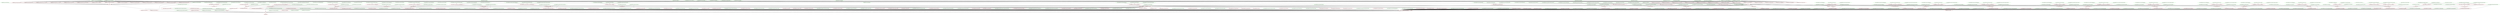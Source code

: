 digraph G {
n437[label="/home/ued520/json-c/apps/json_parse.c", color="green"];
n18[label="/home/ued520/json-c/arraylist.c", color="green"];
n20[label="/home/ued520/json-c/debug.c", color="green"];
n22[label="/home/ued520/json-c/json_c_version.c", color="green"];
n24[label="/home/ued520/json-c/json_object.c", color="green"];
n26[label="/home/ued520/json-c/json_object_iterator.c", color="green"];
n44[label="/home/ued520/json-c/json_patch.c", color="green"];
n42[label="/home/ued520/json-c/json_pointer.c", color="green"];
n28[label="/home/ued520/json-c/json_tokener.c", color="green"];
n30[label="/home/ued520/json-c/json_util.c", color="green"];
n32[label="/home/ued520/json-c/json_visit.c", color="green"];
n34[label="/home/ued520/json-c/linkhash.c", color="green"];
n36[label="/home/ued520/json-c/printbuf.c", color="green"];
n38[label="/home/ued520/json-c/random_seed.c", color="green"];
n40[label="/home/ued520/json-c/strerror_override.c", color="green"];
n86[label="/home/ued520/json-c/tests/parse_flags.c", color="green"];
n84[label="/home/ued520/json-c/tests/test1.c", color="green"];
n99[label="/home/ued520/json-c/tests/test2.c", color="green"];
n137[label="/home/ued520/json-c/tests/test4.c", color="green"];
n150[label="/home/ued520/json-c/tests/testReplaceExisting.c", color="green"];
n163[label="/home/ued520/json-c/tests/test_cast.c", color="green"];
n176[label="/home/ued520/json-c/tests/test_charcase.c", color="green"];
n189[label="/home/ued520/json-c/tests/test_compare.c", color="green"];
n202[label="/home/ued520/json-c/tests/test_deep_copy.c", color="green"];
n215[label="/home/ued520/json-c/tests/test_double_serializer.c", color="green"];
n228[label="/home/ued520/json-c/tests/test_float.c", color="green"];
n241[label="/home/ued520/json-c/tests/test_int_add.c", color="green"];
n254[label="/home/ued520/json-c/tests/test_int_get.c", color="green"];
n423[label="/home/ued520/json-c/tests/test_json_patch.c", color="green"];
n410[label="/home/ued520/json-c/tests/test_json_pointer.c", color="green"];
n267[label="/home/ued520/json-c/tests/test_locale.c", color="green"];
n280[label="/home/ued520/json-c/tests/test_null.c", color="green"];
n397[label="/home/ued520/json-c/tests/test_object_iterator.c", color="green"];
n293[label="/home/ued520/json-c/tests/test_parse.c", color="green"];
n306[label="/home/ued520/json-c/tests/test_parse_int64.c", color="green"];
n319[label="/home/ued520/json-c/tests/test_printbuf.c", color="green"];
n332[label="/home/ued520/json-c/tests/test_set_serializer.c", color="green"];
n345[label="/home/ued520/json-c/tests/test_set_value.c", color="green"];
n358[label="/home/ued520/json-c/tests/test_strerror.c", color="green"];
n371[label="/home/ued520/json-c/tests/test_util_file.c", color="green"];
n384[label="/home/ued520/json-c/tests/test_visit.c", color="green"];
n45[label="CMakeFiles/json-c-static.dir/all", color="red"];
n54[label="CMakeFiles/json-c-static.dir/arraylist.c.o", color="red"];
n51[label="CMakeFiles/json-c-static.dir/build", color="red"];
n49[label="CMakeFiles/json-c-static.dir/build.make", color="green"];
n47[label="CMakeFiles/json-c-static.dir/compiler_depend.make", color="green"];
n55[label="CMakeFiles/json-c-static.dir/compiler_depend.ts", color="green"];
n57[label="CMakeFiles/json-c-static.dir/debug.c.o", color="red"];
n50[label="CMakeFiles/json-c-static.dir/depend", color="red"];
n48[label="CMakeFiles/json-c-static.dir/depend.make", color="green"];
n56[label="CMakeFiles/json-c-static.dir/flags.make", color="green"];
n58[label="CMakeFiles/json-c-static.dir/json_c_version.c.o", color="red"];
n59[label="CMakeFiles/json-c-static.dir/json_object.c.o", color="red"];
n60[label="CMakeFiles/json-c-static.dir/json_object_iterator.c.o", color="red"];
n69[label="CMakeFiles/json-c-static.dir/json_patch.c.o", color="red"];
n68[label="CMakeFiles/json-c-static.dir/json_pointer.c.o", color="red"];
n61[label="CMakeFiles/json-c-static.dir/json_tokener.c.o", color="red"];
n62[label="CMakeFiles/json-c-static.dir/json_util.c.o", color="red"];
n63[label="CMakeFiles/json-c-static.dir/json_visit.c.o", color="red"];
n53[label="CMakeFiles/json-c-static.dir/link.txt", color="green"];
n64[label="CMakeFiles/json-c-static.dir/linkhash.c.o", color="red"];
n65[label="CMakeFiles/json-c-static.dir/printbuf.c.o", color="red"];
n46[label="CMakeFiles/json-c-static.dir/progress.make", color="green"];
n66[label="CMakeFiles/json-c-static.dir/random_seed.c.o", color="red"];
n67[label="CMakeFiles/json-c-static.dir/strerror_override.c.o", color="red"];
n5[label="CMakeFiles/json-c.dir/all", color="red"];
n15[label="CMakeFiles/json-c.dir/arraylist.c.o", color="red"];
n11[label="CMakeFiles/json-c.dir/build", color="red"];
n9[label="CMakeFiles/json-c.dir/build.make", color="green"];
n7[label="CMakeFiles/json-c.dir/compiler_depend.make", color="green"];
n16[label="CMakeFiles/json-c.dir/compiler_depend.ts", color="green"];
n19[label="CMakeFiles/json-c.dir/debug.c.o", color="red"];
n10[label="CMakeFiles/json-c.dir/depend", color="red"];
n8[label="CMakeFiles/json-c.dir/depend.make", color="green"];
n17[label="CMakeFiles/json-c.dir/flags.make", color="green"];
n21[label="CMakeFiles/json-c.dir/json_c_version.c.o", color="red"];
n23[label="CMakeFiles/json-c.dir/json_object.c.o", color="red"];
n25[label="CMakeFiles/json-c.dir/json_object_iterator.c.o", color="red"];
n43[label="CMakeFiles/json-c.dir/json_patch.c.o", color="red"];
n41[label="CMakeFiles/json-c.dir/json_pointer.c.o", color="red"];
n27[label="CMakeFiles/json-c.dir/json_tokener.c.o", color="red"];
n29[label="CMakeFiles/json-c.dir/json_util.c.o", color="red"];
n31[label="CMakeFiles/json-c.dir/json_visit.c.o", color="red"];
n14[label="CMakeFiles/json-c.dir/link.txt", color="green"];
n33[label="CMakeFiles/json-c.dir/linkhash.c.o", color="red"];
n35[label="CMakeFiles/json-c.dir/printbuf.c.o", color="red"];
n6[label="CMakeFiles/json-c.dir/progress.make", color="green"];
n37[label="CMakeFiles/json-c.dir/random_seed.c.o", color="red"];
n39[label="CMakeFiles/json-c.dir/strerror_override.c.o", color="red"];
n3[label="all", color="red"];
n425[label="apps/CMakeFiles/json_parse.dir/all", color="red"];
n431[label="apps/CMakeFiles/json_parse.dir/build", color="red"];
n429[label="apps/CMakeFiles/json_parse.dir/build.make", color="green"];
n427[label="apps/CMakeFiles/json_parse.dir/compiler_depend.make", color="green"];
n435[label="apps/CMakeFiles/json_parse.dir/compiler_depend.ts", color="green"];
n430[label="apps/CMakeFiles/json_parse.dir/depend", color="red"];
n428[label="apps/CMakeFiles/json_parse.dir/depend.make", color="green"];
n436[label="apps/CMakeFiles/json_parse.dir/flags.make", color="green"];
n434[label="apps/CMakeFiles/json_parse.dir/json_parse.c.o", color="red"];
n433[label="apps/CMakeFiles/json_parse.dir/link.txt", color="green"];
n426[label="apps/CMakeFiles/json_parse.dir/progress.make", color="green"];
n424[label="apps/all", color="red"];
n432[label="apps/json_parse", color="red"];
n4[label="cmake_check_build_system", color="red"];
n2[label="default_target", color="red"];
n70[label="doc/all", color="red"];
n52[label="libjson-c.a", color="red"];
n12[label="libjson-c.so", color="red"];
n13[label="libjson-c.so.5.4.0", color="red"];
n101[label="tests/CMakeFiles/test1.dir/all", color="red"];
n107[label="tests/CMakeFiles/test1.dir/build", color="red"];
n105[label="tests/CMakeFiles/test1.dir/build.make", color="green"];
n103[label="tests/CMakeFiles/test1.dir/compiler_depend.make", color="green"];
n111[label="tests/CMakeFiles/test1.dir/compiler_depend.ts", color="green"];
n106[label="tests/CMakeFiles/test1.dir/depend", color="red"];
n104[label="tests/CMakeFiles/test1.dir/depend.make", color="green"];
n112[label="tests/CMakeFiles/test1.dir/flags.make", color="green"];
n109[label="tests/CMakeFiles/test1.dir/link.txt", color="green"];
n102[label="tests/CMakeFiles/test1.dir/progress.make", color="green"];
n110[label="tests/CMakeFiles/test1.dir/test1.c.o", color="red"];
n72[label="tests/CMakeFiles/test1Formatted.dir/all", color="red"];
n78[label="tests/CMakeFiles/test1Formatted.dir/build", color="red"];
n76[label="tests/CMakeFiles/test1Formatted.dir/build.make", color="green"];
n74[label="tests/CMakeFiles/test1Formatted.dir/compiler_depend.make", color="green"];
n82[label="tests/CMakeFiles/test1Formatted.dir/compiler_depend.ts", color="green"];
n77[label="tests/CMakeFiles/test1Formatted.dir/depend", color="red"];
n75[label="tests/CMakeFiles/test1Formatted.dir/depend.make", color="green"];
n83[label="tests/CMakeFiles/test1Formatted.dir/flags.make", color="green"];
n80[label="tests/CMakeFiles/test1Formatted.dir/link.txt", color="green"];
n85[label="tests/CMakeFiles/test1Formatted.dir/parse_flags.c.o", color="red"];
n73[label="tests/CMakeFiles/test1Formatted.dir/progress.make", color="green"];
n81[label="tests/CMakeFiles/test1Formatted.dir/test1.c.o", color="red"];
n113[label="tests/CMakeFiles/test2.dir/all", color="red"];
n119[label="tests/CMakeFiles/test2.dir/build", color="red"];
n117[label="tests/CMakeFiles/test2.dir/build.make", color="green"];
n115[label="tests/CMakeFiles/test2.dir/compiler_depend.make", color="green"];
n123[label="tests/CMakeFiles/test2.dir/compiler_depend.ts", color="green"];
n118[label="tests/CMakeFiles/test2.dir/depend", color="red"];
n116[label="tests/CMakeFiles/test2.dir/depend.make", color="green"];
n124[label="tests/CMakeFiles/test2.dir/flags.make", color="green"];
n121[label="tests/CMakeFiles/test2.dir/link.txt", color="green"];
n114[label="tests/CMakeFiles/test2.dir/progress.make", color="green"];
n122[label="tests/CMakeFiles/test2.dir/test2.c.o", color="red"];
n87[label="tests/CMakeFiles/test2Formatted.dir/all", color="red"];
n93[label="tests/CMakeFiles/test2Formatted.dir/build", color="red"];
n91[label="tests/CMakeFiles/test2Formatted.dir/build.make", color="green"];
n89[label="tests/CMakeFiles/test2Formatted.dir/compiler_depend.make", color="green"];
n97[label="tests/CMakeFiles/test2Formatted.dir/compiler_depend.ts", color="green"];
n92[label="tests/CMakeFiles/test2Formatted.dir/depend", color="red"];
n90[label="tests/CMakeFiles/test2Formatted.dir/depend.make", color="green"];
n98[label="tests/CMakeFiles/test2Formatted.dir/flags.make", color="green"];
n95[label="tests/CMakeFiles/test2Formatted.dir/link.txt", color="green"];
n100[label="tests/CMakeFiles/test2Formatted.dir/parse_flags.c.o", color="red"];
n88[label="tests/CMakeFiles/test2Formatted.dir/progress.make", color="green"];
n96[label="tests/CMakeFiles/test2Formatted.dir/test2.c.o", color="red"];
n125[label="tests/CMakeFiles/test4.dir/all", color="red"];
n131[label="tests/CMakeFiles/test4.dir/build", color="red"];
n129[label="tests/CMakeFiles/test4.dir/build.make", color="green"];
n127[label="tests/CMakeFiles/test4.dir/compiler_depend.make", color="green"];
n135[label="tests/CMakeFiles/test4.dir/compiler_depend.ts", color="green"];
n130[label="tests/CMakeFiles/test4.dir/depend", color="red"];
n128[label="tests/CMakeFiles/test4.dir/depend.make", color="green"];
n136[label="tests/CMakeFiles/test4.dir/flags.make", color="green"];
n133[label="tests/CMakeFiles/test4.dir/link.txt", color="green"];
n126[label="tests/CMakeFiles/test4.dir/progress.make", color="green"];
n134[label="tests/CMakeFiles/test4.dir/test4.c.o", color="red"];
n138[label="tests/CMakeFiles/testReplaceExisting.dir/all", color="red"];
n144[label="tests/CMakeFiles/testReplaceExisting.dir/build", color="red"];
n142[label="tests/CMakeFiles/testReplaceExisting.dir/build.make", color="green"];
n140[label="tests/CMakeFiles/testReplaceExisting.dir/compiler_depend.make", color="green"];
n148[label="tests/CMakeFiles/testReplaceExisting.dir/compiler_depend.ts", color="green"];
n143[label="tests/CMakeFiles/testReplaceExisting.dir/depend", color="red"];
n141[label="tests/CMakeFiles/testReplaceExisting.dir/depend.make", color="green"];
n149[label="tests/CMakeFiles/testReplaceExisting.dir/flags.make", color="green"];
n146[label="tests/CMakeFiles/testReplaceExisting.dir/link.txt", color="green"];
n139[label="tests/CMakeFiles/testReplaceExisting.dir/progress.make", color="green"];
n147[label="tests/CMakeFiles/testReplaceExisting.dir/testReplaceExisting.c.o", color="red"];
n151[label="tests/CMakeFiles/test_cast.dir/all", color="red"];
n157[label="tests/CMakeFiles/test_cast.dir/build", color="red"];
n155[label="tests/CMakeFiles/test_cast.dir/build.make", color="green"];
n153[label="tests/CMakeFiles/test_cast.dir/compiler_depend.make", color="green"];
n161[label="tests/CMakeFiles/test_cast.dir/compiler_depend.ts", color="green"];
n156[label="tests/CMakeFiles/test_cast.dir/depend", color="red"];
n154[label="tests/CMakeFiles/test_cast.dir/depend.make", color="green"];
n162[label="tests/CMakeFiles/test_cast.dir/flags.make", color="green"];
n159[label="tests/CMakeFiles/test_cast.dir/link.txt", color="green"];
n152[label="tests/CMakeFiles/test_cast.dir/progress.make", color="green"];
n160[label="tests/CMakeFiles/test_cast.dir/test_cast.c.o", color="red"];
n164[label="tests/CMakeFiles/test_charcase.dir/all", color="red"];
n170[label="tests/CMakeFiles/test_charcase.dir/build", color="red"];
n168[label="tests/CMakeFiles/test_charcase.dir/build.make", color="green"];
n166[label="tests/CMakeFiles/test_charcase.dir/compiler_depend.make", color="green"];
n174[label="tests/CMakeFiles/test_charcase.dir/compiler_depend.ts", color="green"];
n169[label="tests/CMakeFiles/test_charcase.dir/depend", color="red"];
n167[label="tests/CMakeFiles/test_charcase.dir/depend.make", color="green"];
n175[label="tests/CMakeFiles/test_charcase.dir/flags.make", color="green"];
n172[label="tests/CMakeFiles/test_charcase.dir/link.txt", color="green"];
n165[label="tests/CMakeFiles/test_charcase.dir/progress.make", color="green"];
n173[label="tests/CMakeFiles/test_charcase.dir/test_charcase.c.o", color="red"];
n177[label="tests/CMakeFiles/test_compare.dir/all", color="red"];
n183[label="tests/CMakeFiles/test_compare.dir/build", color="red"];
n181[label="tests/CMakeFiles/test_compare.dir/build.make", color="green"];
n179[label="tests/CMakeFiles/test_compare.dir/compiler_depend.make", color="green"];
n187[label="tests/CMakeFiles/test_compare.dir/compiler_depend.ts", color="green"];
n182[label="tests/CMakeFiles/test_compare.dir/depend", color="red"];
n180[label="tests/CMakeFiles/test_compare.dir/depend.make", color="green"];
n188[label="tests/CMakeFiles/test_compare.dir/flags.make", color="green"];
n185[label="tests/CMakeFiles/test_compare.dir/link.txt", color="green"];
n178[label="tests/CMakeFiles/test_compare.dir/progress.make", color="green"];
n186[label="tests/CMakeFiles/test_compare.dir/test_compare.c.o", color="red"];
n190[label="tests/CMakeFiles/test_deep_copy.dir/all", color="red"];
n196[label="tests/CMakeFiles/test_deep_copy.dir/build", color="red"];
n194[label="tests/CMakeFiles/test_deep_copy.dir/build.make", color="green"];
n192[label="tests/CMakeFiles/test_deep_copy.dir/compiler_depend.make", color="green"];
n200[label="tests/CMakeFiles/test_deep_copy.dir/compiler_depend.ts", color="green"];
n195[label="tests/CMakeFiles/test_deep_copy.dir/depend", color="red"];
n193[label="tests/CMakeFiles/test_deep_copy.dir/depend.make", color="green"];
n201[label="tests/CMakeFiles/test_deep_copy.dir/flags.make", color="green"];
n198[label="tests/CMakeFiles/test_deep_copy.dir/link.txt", color="green"];
n191[label="tests/CMakeFiles/test_deep_copy.dir/progress.make", color="green"];
n199[label="tests/CMakeFiles/test_deep_copy.dir/test_deep_copy.c.o", color="red"];
n203[label="tests/CMakeFiles/test_double_serializer.dir/all", color="red"];
n209[label="tests/CMakeFiles/test_double_serializer.dir/build", color="red"];
n207[label="tests/CMakeFiles/test_double_serializer.dir/build.make", color="green"];
n205[label="tests/CMakeFiles/test_double_serializer.dir/compiler_depend.make", color="green"];
n213[label="tests/CMakeFiles/test_double_serializer.dir/compiler_depend.ts", color="green"];
n208[label="tests/CMakeFiles/test_double_serializer.dir/depend", color="red"];
n206[label="tests/CMakeFiles/test_double_serializer.dir/depend.make", color="green"];
n214[label="tests/CMakeFiles/test_double_serializer.dir/flags.make", color="green"];
n211[label="tests/CMakeFiles/test_double_serializer.dir/link.txt", color="green"];
n204[label="tests/CMakeFiles/test_double_serializer.dir/progress.make", color="green"];
n212[label="tests/CMakeFiles/test_double_serializer.dir/test_double_serializer.c.o", color="red"];
n216[label="tests/CMakeFiles/test_float.dir/all", color="red"];
n222[label="tests/CMakeFiles/test_float.dir/build", color="red"];
n220[label="tests/CMakeFiles/test_float.dir/build.make", color="green"];
n218[label="tests/CMakeFiles/test_float.dir/compiler_depend.make", color="green"];
n226[label="tests/CMakeFiles/test_float.dir/compiler_depend.ts", color="green"];
n221[label="tests/CMakeFiles/test_float.dir/depend", color="red"];
n219[label="tests/CMakeFiles/test_float.dir/depend.make", color="green"];
n227[label="tests/CMakeFiles/test_float.dir/flags.make", color="green"];
n224[label="tests/CMakeFiles/test_float.dir/link.txt", color="green"];
n217[label="tests/CMakeFiles/test_float.dir/progress.make", color="green"];
n225[label="tests/CMakeFiles/test_float.dir/test_float.c.o", color="red"];
n229[label="tests/CMakeFiles/test_int_add.dir/all", color="red"];
n235[label="tests/CMakeFiles/test_int_add.dir/build", color="red"];
n233[label="tests/CMakeFiles/test_int_add.dir/build.make", color="green"];
n231[label="tests/CMakeFiles/test_int_add.dir/compiler_depend.make", color="green"];
n239[label="tests/CMakeFiles/test_int_add.dir/compiler_depend.ts", color="green"];
n234[label="tests/CMakeFiles/test_int_add.dir/depend", color="red"];
n232[label="tests/CMakeFiles/test_int_add.dir/depend.make", color="green"];
n240[label="tests/CMakeFiles/test_int_add.dir/flags.make", color="green"];
n237[label="tests/CMakeFiles/test_int_add.dir/link.txt", color="green"];
n230[label="tests/CMakeFiles/test_int_add.dir/progress.make", color="green"];
n238[label="tests/CMakeFiles/test_int_add.dir/test_int_add.c.o", color="red"];
n242[label="tests/CMakeFiles/test_int_get.dir/all", color="red"];
n248[label="tests/CMakeFiles/test_int_get.dir/build", color="red"];
n246[label="tests/CMakeFiles/test_int_get.dir/build.make", color="green"];
n244[label="tests/CMakeFiles/test_int_get.dir/compiler_depend.make", color="green"];
n252[label="tests/CMakeFiles/test_int_get.dir/compiler_depend.ts", color="green"];
n247[label="tests/CMakeFiles/test_int_get.dir/depend", color="red"];
n245[label="tests/CMakeFiles/test_int_get.dir/depend.make", color="green"];
n253[label="tests/CMakeFiles/test_int_get.dir/flags.make", color="green"];
n250[label="tests/CMakeFiles/test_int_get.dir/link.txt", color="green"];
n243[label="tests/CMakeFiles/test_int_get.dir/progress.make", color="green"];
n251[label="tests/CMakeFiles/test_int_get.dir/test_int_get.c.o", color="red"];
n411[label="tests/CMakeFiles/test_json_patch.dir/all", color="red"];
n417[label="tests/CMakeFiles/test_json_patch.dir/build", color="red"];
n415[label="tests/CMakeFiles/test_json_patch.dir/build.make", color="green"];
n413[label="tests/CMakeFiles/test_json_patch.dir/compiler_depend.make", color="green"];
n421[label="tests/CMakeFiles/test_json_patch.dir/compiler_depend.ts", color="green"];
n416[label="tests/CMakeFiles/test_json_patch.dir/depend", color="red"];
n414[label="tests/CMakeFiles/test_json_patch.dir/depend.make", color="green"];
n422[label="tests/CMakeFiles/test_json_patch.dir/flags.make", color="green"];
n419[label="tests/CMakeFiles/test_json_patch.dir/link.txt", color="green"];
n412[label="tests/CMakeFiles/test_json_patch.dir/progress.make", color="green"];
n420[label="tests/CMakeFiles/test_json_patch.dir/test_json_patch.c.o", color="red"];
n398[label="tests/CMakeFiles/test_json_pointer.dir/all", color="red"];
n404[label="tests/CMakeFiles/test_json_pointer.dir/build", color="red"];
n402[label="tests/CMakeFiles/test_json_pointer.dir/build.make", color="green"];
n400[label="tests/CMakeFiles/test_json_pointer.dir/compiler_depend.make", color="green"];
n408[label="tests/CMakeFiles/test_json_pointer.dir/compiler_depend.ts", color="green"];
n403[label="tests/CMakeFiles/test_json_pointer.dir/depend", color="red"];
n401[label="tests/CMakeFiles/test_json_pointer.dir/depend.make", color="green"];
n409[label="tests/CMakeFiles/test_json_pointer.dir/flags.make", color="green"];
n406[label="tests/CMakeFiles/test_json_pointer.dir/link.txt", color="green"];
n399[label="tests/CMakeFiles/test_json_pointer.dir/progress.make", color="green"];
n407[label="tests/CMakeFiles/test_json_pointer.dir/test_json_pointer.c.o", color="red"];
n255[label="tests/CMakeFiles/test_locale.dir/all", color="red"];
n261[label="tests/CMakeFiles/test_locale.dir/build", color="red"];
n259[label="tests/CMakeFiles/test_locale.dir/build.make", color="green"];
n257[label="tests/CMakeFiles/test_locale.dir/compiler_depend.make", color="green"];
n265[label="tests/CMakeFiles/test_locale.dir/compiler_depend.ts", color="green"];
n260[label="tests/CMakeFiles/test_locale.dir/depend", color="red"];
n258[label="tests/CMakeFiles/test_locale.dir/depend.make", color="green"];
n266[label="tests/CMakeFiles/test_locale.dir/flags.make", color="green"];
n263[label="tests/CMakeFiles/test_locale.dir/link.txt", color="green"];
n256[label="tests/CMakeFiles/test_locale.dir/progress.make", color="green"];
n264[label="tests/CMakeFiles/test_locale.dir/test_locale.c.o", color="red"];
n268[label="tests/CMakeFiles/test_null.dir/all", color="red"];
n274[label="tests/CMakeFiles/test_null.dir/build", color="red"];
n272[label="tests/CMakeFiles/test_null.dir/build.make", color="green"];
n270[label="tests/CMakeFiles/test_null.dir/compiler_depend.make", color="green"];
n278[label="tests/CMakeFiles/test_null.dir/compiler_depend.ts", color="green"];
n273[label="tests/CMakeFiles/test_null.dir/depend", color="red"];
n271[label="tests/CMakeFiles/test_null.dir/depend.make", color="green"];
n279[label="tests/CMakeFiles/test_null.dir/flags.make", color="green"];
n276[label="tests/CMakeFiles/test_null.dir/link.txt", color="green"];
n269[label="tests/CMakeFiles/test_null.dir/progress.make", color="green"];
n277[label="tests/CMakeFiles/test_null.dir/test_null.c.o", color="red"];
n385[label="tests/CMakeFiles/test_object_iterator.dir/all", color="red"];
n391[label="tests/CMakeFiles/test_object_iterator.dir/build", color="red"];
n389[label="tests/CMakeFiles/test_object_iterator.dir/build.make", color="green"];
n387[label="tests/CMakeFiles/test_object_iterator.dir/compiler_depend.make", color="green"];
n395[label="tests/CMakeFiles/test_object_iterator.dir/compiler_depend.ts", color="green"];
n390[label="tests/CMakeFiles/test_object_iterator.dir/depend", color="red"];
n388[label="tests/CMakeFiles/test_object_iterator.dir/depend.make", color="green"];
n396[label="tests/CMakeFiles/test_object_iterator.dir/flags.make", color="green"];
n393[label="tests/CMakeFiles/test_object_iterator.dir/link.txt", color="green"];
n386[label="tests/CMakeFiles/test_object_iterator.dir/progress.make", color="green"];
n394[label="tests/CMakeFiles/test_object_iterator.dir/test_object_iterator.c.o", color="red"];
n281[label="tests/CMakeFiles/test_parse.dir/all", color="red"];
n287[label="tests/CMakeFiles/test_parse.dir/build", color="red"];
n285[label="tests/CMakeFiles/test_parse.dir/build.make", color="green"];
n283[label="tests/CMakeFiles/test_parse.dir/compiler_depend.make", color="green"];
n291[label="tests/CMakeFiles/test_parse.dir/compiler_depend.ts", color="green"];
n286[label="tests/CMakeFiles/test_parse.dir/depend", color="red"];
n284[label="tests/CMakeFiles/test_parse.dir/depend.make", color="green"];
n292[label="tests/CMakeFiles/test_parse.dir/flags.make", color="green"];
n289[label="tests/CMakeFiles/test_parse.dir/link.txt", color="green"];
n282[label="tests/CMakeFiles/test_parse.dir/progress.make", color="green"];
n290[label="tests/CMakeFiles/test_parse.dir/test_parse.c.o", color="red"];
n294[label="tests/CMakeFiles/test_parse_int64.dir/all", color="red"];
n300[label="tests/CMakeFiles/test_parse_int64.dir/build", color="red"];
n298[label="tests/CMakeFiles/test_parse_int64.dir/build.make", color="green"];
n296[label="tests/CMakeFiles/test_parse_int64.dir/compiler_depend.make", color="green"];
n304[label="tests/CMakeFiles/test_parse_int64.dir/compiler_depend.ts", color="green"];
n299[label="tests/CMakeFiles/test_parse_int64.dir/depend", color="red"];
n297[label="tests/CMakeFiles/test_parse_int64.dir/depend.make", color="green"];
n305[label="tests/CMakeFiles/test_parse_int64.dir/flags.make", color="green"];
n302[label="tests/CMakeFiles/test_parse_int64.dir/link.txt", color="green"];
n295[label="tests/CMakeFiles/test_parse_int64.dir/progress.make", color="green"];
n303[label="tests/CMakeFiles/test_parse_int64.dir/test_parse_int64.c.o", color="red"];
n307[label="tests/CMakeFiles/test_printbuf.dir/all", color="red"];
n313[label="tests/CMakeFiles/test_printbuf.dir/build", color="red"];
n311[label="tests/CMakeFiles/test_printbuf.dir/build.make", color="green"];
n309[label="tests/CMakeFiles/test_printbuf.dir/compiler_depend.make", color="green"];
n317[label="tests/CMakeFiles/test_printbuf.dir/compiler_depend.ts", color="green"];
n312[label="tests/CMakeFiles/test_printbuf.dir/depend", color="red"];
n310[label="tests/CMakeFiles/test_printbuf.dir/depend.make", color="green"];
n318[label="tests/CMakeFiles/test_printbuf.dir/flags.make", color="green"];
n315[label="tests/CMakeFiles/test_printbuf.dir/link.txt", color="green"];
n308[label="tests/CMakeFiles/test_printbuf.dir/progress.make", color="green"];
n316[label="tests/CMakeFiles/test_printbuf.dir/test_printbuf.c.o", color="red"];
n320[label="tests/CMakeFiles/test_set_serializer.dir/all", color="red"];
n326[label="tests/CMakeFiles/test_set_serializer.dir/build", color="red"];
n324[label="tests/CMakeFiles/test_set_serializer.dir/build.make", color="green"];
n322[label="tests/CMakeFiles/test_set_serializer.dir/compiler_depend.make", color="green"];
n330[label="tests/CMakeFiles/test_set_serializer.dir/compiler_depend.ts", color="green"];
n325[label="tests/CMakeFiles/test_set_serializer.dir/depend", color="red"];
n323[label="tests/CMakeFiles/test_set_serializer.dir/depend.make", color="green"];
n331[label="tests/CMakeFiles/test_set_serializer.dir/flags.make", color="green"];
n328[label="tests/CMakeFiles/test_set_serializer.dir/link.txt", color="green"];
n321[label="tests/CMakeFiles/test_set_serializer.dir/progress.make", color="green"];
n329[label="tests/CMakeFiles/test_set_serializer.dir/test_set_serializer.c.o", color="red"];
n333[label="tests/CMakeFiles/test_set_value.dir/all", color="red"];
n339[label="tests/CMakeFiles/test_set_value.dir/build", color="red"];
n337[label="tests/CMakeFiles/test_set_value.dir/build.make", color="green"];
n335[label="tests/CMakeFiles/test_set_value.dir/compiler_depend.make", color="green"];
n343[label="tests/CMakeFiles/test_set_value.dir/compiler_depend.ts", color="green"];
n338[label="tests/CMakeFiles/test_set_value.dir/depend", color="red"];
n336[label="tests/CMakeFiles/test_set_value.dir/depend.make", color="green"];
n344[label="tests/CMakeFiles/test_set_value.dir/flags.make", color="green"];
n341[label="tests/CMakeFiles/test_set_value.dir/link.txt", color="green"];
n334[label="tests/CMakeFiles/test_set_value.dir/progress.make", color="green"];
n342[label="tests/CMakeFiles/test_set_value.dir/test_set_value.c.o", color="red"];
n346[label="tests/CMakeFiles/test_strerror.dir/all", color="red"];
n352[label="tests/CMakeFiles/test_strerror.dir/build", color="red"];
n350[label="tests/CMakeFiles/test_strerror.dir/build.make", color="green"];
n348[label="tests/CMakeFiles/test_strerror.dir/compiler_depend.make", color="green"];
n356[label="tests/CMakeFiles/test_strerror.dir/compiler_depend.ts", color="green"];
n351[label="tests/CMakeFiles/test_strerror.dir/depend", color="red"];
n349[label="tests/CMakeFiles/test_strerror.dir/depend.make", color="green"];
n357[label="tests/CMakeFiles/test_strerror.dir/flags.make", color="green"];
n354[label="tests/CMakeFiles/test_strerror.dir/link.txt", color="green"];
n347[label="tests/CMakeFiles/test_strerror.dir/progress.make", color="green"];
n355[label="tests/CMakeFiles/test_strerror.dir/test_strerror.c.o", color="red"];
n359[label="tests/CMakeFiles/test_util_file.dir/all", color="red"];
n365[label="tests/CMakeFiles/test_util_file.dir/build", color="red"];
n363[label="tests/CMakeFiles/test_util_file.dir/build.make", color="green"];
n361[label="tests/CMakeFiles/test_util_file.dir/compiler_depend.make", color="green"];
n369[label="tests/CMakeFiles/test_util_file.dir/compiler_depend.ts", color="green"];
n364[label="tests/CMakeFiles/test_util_file.dir/depend", color="red"];
n362[label="tests/CMakeFiles/test_util_file.dir/depend.make", color="green"];
n370[label="tests/CMakeFiles/test_util_file.dir/flags.make", color="green"];
n367[label="tests/CMakeFiles/test_util_file.dir/link.txt", color="green"];
n360[label="tests/CMakeFiles/test_util_file.dir/progress.make", color="green"];
n368[label="tests/CMakeFiles/test_util_file.dir/test_util_file.c.o", color="red"];
n372[label="tests/CMakeFiles/test_visit.dir/all", color="red"];
n378[label="tests/CMakeFiles/test_visit.dir/build", color="red"];
n376[label="tests/CMakeFiles/test_visit.dir/build.make", color="green"];
n374[label="tests/CMakeFiles/test_visit.dir/compiler_depend.make", color="green"];
n382[label="tests/CMakeFiles/test_visit.dir/compiler_depend.ts", color="green"];
n377[label="tests/CMakeFiles/test_visit.dir/depend", color="red"];
n375[label="tests/CMakeFiles/test_visit.dir/depend.make", color="green"];
n383[label="tests/CMakeFiles/test_visit.dir/flags.make", color="green"];
n380[label="tests/CMakeFiles/test_visit.dir/link.txt", color="green"];
n373[label="tests/CMakeFiles/test_visit.dir/progress.make", color="green"];
n381[label="tests/CMakeFiles/test_visit.dir/test_visit.c.o", color="red"];
n71[label="tests/all", color="red"];
n108[label="tests/test1", color="red"];
n79[label="tests/test1Formatted", color="red"];
n120[label="tests/test2", color="red"];
n94[label="tests/test2Formatted", color="red"];
n132[label="tests/test4", color="red"];
n145[label="tests/testReplaceExisting", color="red"];
n158[label="tests/test_cast", color="red"];
n171[label="tests/test_charcase", color="red"];
n184[label="tests/test_compare", color="red"];
n197[label="tests/test_deep_copy", color="red"];
n210[label="tests/test_double_serializer", color="red"];
n223[label="tests/test_float", color="red"];
n236[label="tests/test_int_add", color="red"];
n249[label="tests/test_int_get", color="red"];
n418[label="tests/test_json_patch", color="red"];
n405[label="tests/test_json_pointer", color="red"];
n262[label="tests/test_locale", color="red"];
n275[label="tests/test_null", color="red"];
n392[label="tests/test_object_iterator", color="red"];
n288[label="tests/test_parse", color="red"];
n301[label="tests/test_parse_int64", color="red"];
n314[label="tests/test_printbuf", color="red"];
n327[label="tests/test_set_serializer", color="red"];
n340[label="tests/test_set_value", color="red"];
n353[label="tests/test_strerror", color="red"];
n366[label="tests/test_util_file", color="red"];
n379[label="tests/test_visit", color="red"];
n18 -> n54 ; 
n55 -> n54 ; 
n56 -> n54 ; 
n52 -> n51 ; 
n20 -> n57 ; 
n55 -> n57 ; 
n56 -> n57 ; 
n22 -> n58 ; 
n55 -> n58 ; 
n56 -> n58 ; 
n24 -> n59 ; 
n55 -> n59 ; 
n56 -> n59 ; 
n26 -> n60 ; 
n55 -> n60 ; 
n56 -> n60 ; 
n44 -> n69 ; 
n55 -> n69 ; 
n56 -> n69 ; 
n42 -> n68 ; 
n55 -> n68 ; 
n56 -> n68 ; 
n28 -> n61 ; 
n55 -> n61 ; 
n56 -> n61 ; 
n30 -> n62 ; 
n55 -> n62 ; 
n56 -> n62 ; 
n32 -> n63 ; 
n55 -> n63 ; 
n56 -> n63 ; 
n34 -> n64 ; 
n55 -> n64 ; 
n56 -> n64 ; 
n36 -> n65 ; 
n55 -> n65 ; 
n56 -> n65 ; 
n38 -> n66 ; 
n55 -> n66 ; 
n56 -> n66 ; 
n40 -> n67 ; 
n55 -> n67 ; 
n56 -> n67 ; 
n18 -> n15 ; 
n16 -> n15 ; 
n17 -> n15 ; 
n12 -> n11 ; 
n20 -> n19 ; 
n16 -> n19 ; 
n17 -> n19 ; 
n22 -> n21 ; 
n16 -> n21 ; 
n17 -> n21 ; 
n24 -> n23 ; 
n16 -> n23 ; 
n17 -> n23 ; 
n26 -> n25 ; 
n16 -> n25 ; 
n17 -> n25 ; 
n44 -> n43 ; 
n16 -> n43 ; 
n17 -> n43 ; 
n42 -> n41 ; 
n16 -> n41 ; 
n17 -> n41 ; 
n28 -> n27 ; 
n16 -> n27 ; 
n17 -> n27 ; 
n30 -> n29 ; 
n16 -> n29 ; 
n17 -> n29 ; 
n32 -> n31 ; 
n16 -> n31 ; 
n17 -> n31 ; 
n34 -> n33 ; 
n16 -> n33 ; 
n17 -> n33 ; 
n36 -> n35 ; 
n16 -> n35 ; 
n17 -> n35 ; 
n38 -> n37 ; 
n16 -> n37 ; 
n17 -> n37 ; 
n40 -> n39 ; 
n16 -> n39 ; 
n17 -> n39 ; 
n45 -> n3 ; 
n51 -> n3 ; 
n49 -> n3 ; 
n47 -> n3 ; 
n50 -> n3 ; 
n48 -> n3 ; 
n46 -> n3 ; 
n5 -> n3 ; 
n11 -> n3 ; 
n9 -> n3 ; 
n7 -> n3 ; 
n10 -> n3 ; 
n8 -> n3 ; 
n6 -> n3 ; 
n424 -> n3 ; 
n4 -> n3 ; 
n70 -> n3 ; 
n71 -> n3 ; 
n5 -> n425 ; 
n432 -> n431 ; 
n437 -> n434 ; 
n435 -> n434 ; 
n436 -> n434 ; 
n425 -> n424 ; 
n431 -> n424 ; 
n429 -> n424 ; 
n427 -> n424 ; 
n430 -> n424 ; 
n428 -> n424 ; 
n426 -> n424 ; 
n429 -> n432 ; 
n434 -> n432 ; 
n433 -> n432 ; 
n13 -> n432 ; 
n3 -> n2 ; 
n54 -> n52 ; 
n49 -> n52 ; 
n57 -> n52 ; 
n58 -> n52 ; 
n59 -> n52 ; 
n60 -> n52 ; 
n69 -> n52 ; 
n68 -> n52 ; 
n61 -> n52 ; 
n62 -> n52 ; 
n63 -> n52 ; 
n53 -> n52 ; 
n64 -> n52 ; 
n65 -> n52 ; 
n66 -> n52 ; 
n67 -> n52 ; 
n13 -> n12 ; 
n15 -> n13 ; 
n9 -> n13 ; 
n19 -> n13 ; 
n21 -> n13 ; 
n23 -> n13 ; 
n25 -> n13 ; 
n43 -> n13 ; 
n41 -> n13 ; 
n27 -> n13 ; 
n29 -> n13 ; 
n31 -> n13 ; 
n14 -> n13 ; 
n33 -> n13 ; 
n35 -> n13 ; 
n37 -> n13 ; 
n39 -> n13 ; 
n5 -> n101 ; 
n108 -> n107 ; 
n84 -> n110 ; 
n111 -> n110 ; 
n112 -> n110 ; 
n5 -> n72 ; 
n79 -> n78 ; 
n86 -> n85 ; 
n82 -> n85 ; 
n83 -> n85 ; 
n84 -> n81 ; 
n82 -> n81 ; 
n83 -> n81 ; 
n5 -> n113 ; 
n120 -> n119 ; 
n99 -> n122 ; 
n123 -> n122 ; 
n124 -> n122 ; 
n5 -> n87 ; 
n94 -> n93 ; 
n86 -> n100 ; 
n97 -> n100 ; 
n98 -> n100 ; 
n99 -> n96 ; 
n97 -> n96 ; 
n98 -> n96 ; 
n5 -> n125 ; 
n132 -> n131 ; 
n137 -> n134 ; 
n135 -> n134 ; 
n136 -> n134 ; 
n5 -> n138 ; 
n145 -> n144 ; 
n150 -> n147 ; 
n148 -> n147 ; 
n149 -> n147 ; 
n5 -> n151 ; 
n158 -> n157 ; 
n163 -> n160 ; 
n161 -> n160 ; 
n162 -> n160 ; 
n5 -> n164 ; 
n171 -> n170 ; 
n176 -> n173 ; 
n174 -> n173 ; 
n175 -> n173 ; 
n5 -> n177 ; 
n184 -> n183 ; 
n189 -> n186 ; 
n187 -> n186 ; 
n188 -> n186 ; 
n5 -> n190 ; 
n197 -> n196 ; 
n202 -> n199 ; 
n200 -> n199 ; 
n201 -> n199 ; 
n5 -> n203 ; 
n210 -> n209 ; 
n215 -> n212 ; 
n213 -> n212 ; 
n214 -> n212 ; 
n5 -> n216 ; 
n223 -> n222 ; 
n228 -> n225 ; 
n226 -> n225 ; 
n227 -> n225 ; 
n5 -> n229 ; 
n236 -> n235 ; 
n241 -> n238 ; 
n239 -> n238 ; 
n240 -> n238 ; 
n5 -> n242 ; 
n249 -> n248 ; 
n254 -> n251 ; 
n252 -> n251 ; 
n253 -> n251 ; 
n5 -> n411 ; 
n418 -> n417 ; 
n423 -> n420 ; 
n421 -> n420 ; 
n422 -> n420 ; 
n5 -> n398 ; 
n405 -> n404 ; 
n410 -> n407 ; 
n408 -> n407 ; 
n409 -> n407 ; 
n5 -> n255 ; 
n262 -> n261 ; 
n267 -> n264 ; 
n265 -> n264 ; 
n266 -> n264 ; 
n5 -> n268 ; 
n275 -> n274 ; 
n280 -> n277 ; 
n278 -> n277 ; 
n279 -> n277 ; 
n5 -> n385 ; 
n392 -> n391 ; 
n397 -> n394 ; 
n395 -> n394 ; 
n396 -> n394 ; 
n5 -> n281 ; 
n288 -> n287 ; 
n293 -> n290 ; 
n291 -> n290 ; 
n292 -> n290 ; 
n5 -> n294 ; 
n301 -> n300 ; 
n306 -> n303 ; 
n304 -> n303 ; 
n305 -> n303 ; 
n5 -> n307 ; 
n314 -> n313 ; 
n319 -> n316 ; 
n317 -> n316 ; 
n318 -> n316 ; 
n5 -> n320 ; 
n327 -> n326 ; 
n332 -> n329 ; 
n330 -> n329 ; 
n331 -> n329 ; 
n5 -> n333 ; 
n340 -> n339 ; 
n345 -> n342 ; 
n343 -> n342 ; 
n344 -> n342 ; 
n5 -> n346 ; 
n353 -> n352 ; 
n358 -> n355 ; 
n356 -> n355 ; 
n357 -> n355 ; 
n5 -> n359 ; 
n366 -> n365 ; 
n371 -> n368 ; 
n369 -> n368 ; 
n370 -> n368 ; 
n5 -> n372 ; 
n379 -> n378 ; 
n384 -> n381 ; 
n382 -> n381 ; 
n383 -> n381 ; 
n101 -> n71 ; 
n107 -> n71 ; 
n105 -> n71 ; 
n103 -> n71 ; 
n106 -> n71 ; 
n104 -> n71 ; 
n102 -> n71 ; 
n72 -> n71 ; 
n78 -> n71 ; 
n76 -> n71 ; 
n74 -> n71 ; 
n77 -> n71 ; 
n75 -> n71 ; 
n73 -> n71 ; 
n113 -> n71 ; 
n119 -> n71 ; 
n117 -> n71 ; 
n115 -> n71 ; 
n118 -> n71 ; 
n116 -> n71 ; 
n114 -> n71 ; 
n87 -> n71 ; 
n93 -> n71 ; 
n91 -> n71 ; 
n89 -> n71 ; 
n92 -> n71 ; 
n90 -> n71 ; 
n88 -> n71 ; 
n125 -> n71 ; 
n131 -> n71 ; 
n129 -> n71 ; 
n127 -> n71 ; 
n130 -> n71 ; 
n128 -> n71 ; 
n126 -> n71 ; 
n138 -> n71 ; 
n144 -> n71 ; 
n142 -> n71 ; 
n140 -> n71 ; 
n143 -> n71 ; 
n141 -> n71 ; 
n139 -> n71 ; 
n151 -> n71 ; 
n157 -> n71 ; 
n155 -> n71 ; 
n153 -> n71 ; 
n156 -> n71 ; 
n154 -> n71 ; 
n152 -> n71 ; 
n164 -> n71 ; 
n170 -> n71 ; 
n168 -> n71 ; 
n166 -> n71 ; 
n169 -> n71 ; 
n167 -> n71 ; 
n165 -> n71 ; 
n177 -> n71 ; 
n183 -> n71 ; 
n181 -> n71 ; 
n179 -> n71 ; 
n182 -> n71 ; 
n180 -> n71 ; 
n178 -> n71 ; 
n190 -> n71 ; 
n196 -> n71 ; 
n194 -> n71 ; 
n192 -> n71 ; 
n195 -> n71 ; 
n193 -> n71 ; 
n191 -> n71 ; 
n203 -> n71 ; 
n209 -> n71 ; 
n207 -> n71 ; 
n205 -> n71 ; 
n208 -> n71 ; 
n206 -> n71 ; 
n204 -> n71 ; 
n216 -> n71 ; 
n222 -> n71 ; 
n220 -> n71 ; 
n218 -> n71 ; 
n221 -> n71 ; 
n219 -> n71 ; 
n217 -> n71 ; 
n229 -> n71 ; 
n235 -> n71 ; 
n233 -> n71 ; 
n231 -> n71 ; 
n234 -> n71 ; 
n232 -> n71 ; 
n230 -> n71 ; 
n242 -> n71 ; 
n248 -> n71 ; 
n246 -> n71 ; 
n244 -> n71 ; 
n247 -> n71 ; 
n245 -> n71 ; 
n243 -> n71 ; 
n411 -> n71 ; 
n417 -> n71 ; 
n415 -> n71 ; 
n413 -> n71 ; 
n416 -> n71 ; 
n414 -> n71 ; 
n412 -> n71 ; 
n398 -> n71 ; 
n404 -> n71 ; 
n402 -> n71 ; 
n400 -> n71 ; 
n403 -> n71 ; 
n401 -> n71 ; 
n399 -> n71 ; 
n255 -> n71 ; 
n261 -> n71 ; 
n259 -> n71 ; 
n257 -> n71 ; 
n260 -> n71 ; 
n258 -> n71 ; 
n256 -> n71 ; 
n268 -> n71 ; 
n274 -> n71 ; 
n272 -> n71 ; 
n270 -> n71 ; 
n273 -> n71 ; 
n271 -> n71 ; 
n269 -> n71 ; 
n385 -> n71 ; 
n391 -> n71 ; 
n389 -> n71 ; 
n387 -> n71 ; 
n390 -> n71 ; 
n388 -> n71 ; 
n386 -> n71 ; 
n281 -> n71 ; 
n287 -> n71 ; 
n285 -> n71 ; 
n283 -> n71 ; 
n286 -> n71 ; 
n284 -> n71 ; 
n282 -> n71 ; 
n294 -> n71 ; 
n300 -> n71 ; 
n298 -> n71 ; 
n296 -> n71 ; 
n299 -> n71 ; 
n297 -> n71 ; 
n295 -> n71 ; 
n307 -> n71 ; 
n313 -> n71 ; 
n311 -> n71 ; 
n309 -> n71 ; 
n312 -> n71 ; 
n310 -> n71 ; 
n308 -> n71 ; 
n320 -> n71 ; 
n326 -> n71 ; 
n324 -> n71 ; 
n322 -> n71 ; 
n325 -> n71 ; 
n323 -> n71 ; 
n321 -> n71 ; 
n333 -> n71 ; 
n339 -> n71 ; 
n337 -> n71 ; 
n335 -> n71 ; 
n338 -> n71 ; 
n336 -> n71 ; 
n334 -> n71 ; 
n346 -> n71 ; 
n352 -> n71 ; 
n350 -> n71 ; 
n348 -> n71 ; 
n351 -> n71 ; 
n349 -> n71 ; 
n347 -> n71 ; 
n359 -> n71 ; 
n365 -> n71 ; 
n363 -> n71 ; 
n361 -> n71 ; 
n364 -> n71 ; 
n362 -> n71 ; 
n360 -> n71 ; 
n372 -> n71 ; 
n378 -> n71 ; 
n376 -> n71 ; 
n374 -> n71 ; 
n377 -> n71 ; 
n375 -> n71 ; 
n373 -> n71 ; 
n13 -> n108 ; 
n105 -> n108 ; 
n109 -> n108 ; 
n110 -> n108 ; 
n13 -> n79 ; 
n76 -> n79 ; 
n80 -> n79 ; 
n85 -> n79 ; 
n81 -> n79 ; 
n13 -> n120 ; 
n117 -> n120 ; 
n121 -> n120 ; 
n122 -> n120 ; 
n13 -> n94 ; 
n91 -> n94 ; 
n95 -> n94 ; 
n100 -> n94 ; 
n96 -> n94 ; 
n13 -> n132 ; 
n129 -> n132 ; 
n133 -> n132 ; 
n134 -> n132 ; 
n13 -> n145 ; 
n142 -> n145 ; 
n146 -> n145 ; 
n147 -> n145 ; 
n13 -> n158 ; 
n155 -> n158 ; 
n159 -> n158 ; 
n160 -> n158 ; 
n13 -> n171 ; 
n168 -> n171 ; 
n172 -> n171 ; 
n173 -> n171 ; 
n13 -> n184 ; 
n181 -> n184 ; 
n185 -> n184 ; 
n186 -> n184 ; 
n13 -> n197 ; 
n194 -> n197 ; 
n198 -> n197 ; 
n199 -> n197 ; 
n13 -> n210 ; 
n207 -> n210 ; 
n211 -> n210 ; 
n212 -> n210 ; 
n13 -> n223 ; 
n220 -> n223 ; 
n224 -> n223 ; 
n225 -> n223 ; 
n13 -> n236 ; 
n233 -> n236 ; 
n237 -> n236 ; 
n238 -> n236 ; 
n13 -> n249 ; 
n246 -> n249 ; 
n250 -> n249 ; 
n251 -> n249 ; 
n13 -> n418 ; 
n415 -> n418 ; 
n419 -> n418 ; 
n420 -> n418 ; 
n13 -> n405 ; 
n402 -> n405 ; 
n406 -> n405 ; 
n407 -> n405 ; 
n13 -> n262 ; 
n259 -> n262 ; 
n263 -> n262 ; 
n264 -> n262 ; 
n13 -> n275 ; 
n272 -> n275 ; 
n276 -> n275 ; 
n277 -> n275 ; 
n13 -> n392 ; 
n389 -> n392 ; 
n393 -> n392 ; 
n394 -> n392 ; 
n13 -> n288 ; 
n285 -> n288 ; 
n289 -> n288 ; 
n290 -> n288 ; 
n13 -> n301 ; 
n298 -> n301 ; 
n302 -> n301 ; 
n303 -> n301 ; 
n13 -> n314 ; 
n311 -> n314 ; 
n315 -> n314 ; 
n316 -> n314 ; 
n13 -> n327 ; 
n324 -> n327 ; 
n328 -> n327 ; 
n329 -> n327 ; 
n13 -> n340 ; 
n337 -> n340 ; 
n341 -> n340 ; 
n342 -> n340 ; 
n13 -> n353 ; 
n350 -> n353 ; 
n354 -> n353 ; 
n355 -> n353 ; 
n13 -> n366 ; 
n363 -> n366 ; 
n367 -> n366 ; 
n368 -> n366 ; 
n13 -> n379 ; 
n376 -> n379 ; 
n380 -> n379 ; 
n381 -> n379 ; 
}
